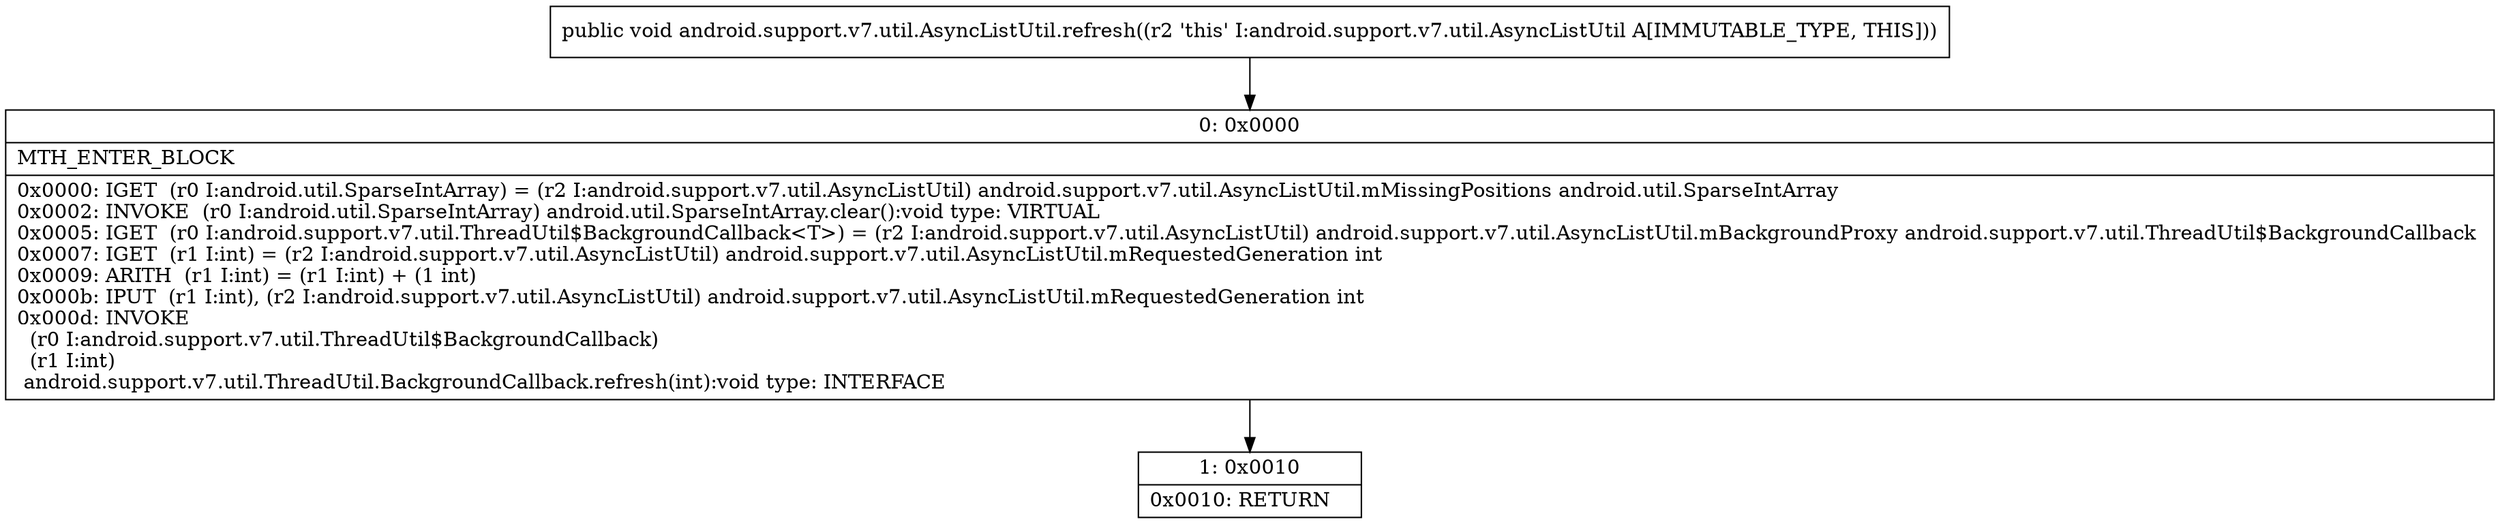 digraph "CFG forandroid.support.v7.util.AsyncListUtil.refresh()V" {
Node_0 [shape=record,label="{0\:\ 0x0000|MTH_ENTER_BLOCK\l|0x0000: IGET  (r0 I:android.util.SparseIntArray) = (r2 I:android.support.v7.util.AsyncListUtil) android.support.v7.util.AsyncListUtil.mMissingPositions android.util.SparseIntArray \l0x0002: INVOKE  (r0 I:android.util.SparseIntArray) android.util.SparseIntArray.clear():void type: VIRTUAL \l0x0005: IGET  (r0 I:android.support.v7.util.ThreadUtil$BackgroundCallback\<T\>) = (r2 I:android.support.v7.util.AsyncListUtil) android.support.v7.util.AsyncListUtil.mBackgroundProxy android.support.v7.util.ThreadUtil$BackgroundCallback \l0x0007: IGET  (r1 I:int) = (r2 I:android.support.v7.util.AsyncListUtil) android.support.v7.util.AsyncListUtil.mRequestedGeneration int \l0x0009: ARITH  (r1 I:int) = (r1 I:int) + (1 int) \l0x000b: IPUT  (r1 I:int), (r2 I:android.support.v7.util.AsyncListUtil) android.support.v7.util.AsyncListUtil.mRequestedGeneration int \l0x000d: INVOKE  \l  (r0 I:android.support.v7.util.ThreadUtil$BackgroundCallback)\l  (r1 I:int)\l android.support.v7.util.ThreadUtil.BackgroundCallback.refresh(int):void type: INTERFACE \l}"];
Node_1 [shape=record,label="{1\:\ 0x0010|0x0010: RETURN   \l}"];
MethodNode[shape=record,label="{public void android.support.v7.util.AsyncListUtil.refresh((r2 'this' I:android.support.v7.util.AsyncListUtil A[IMMUTABLE_TYPE, THIS])) }"];
MethodNode -> Node_0;
Node_0 -> Node_1;
}

